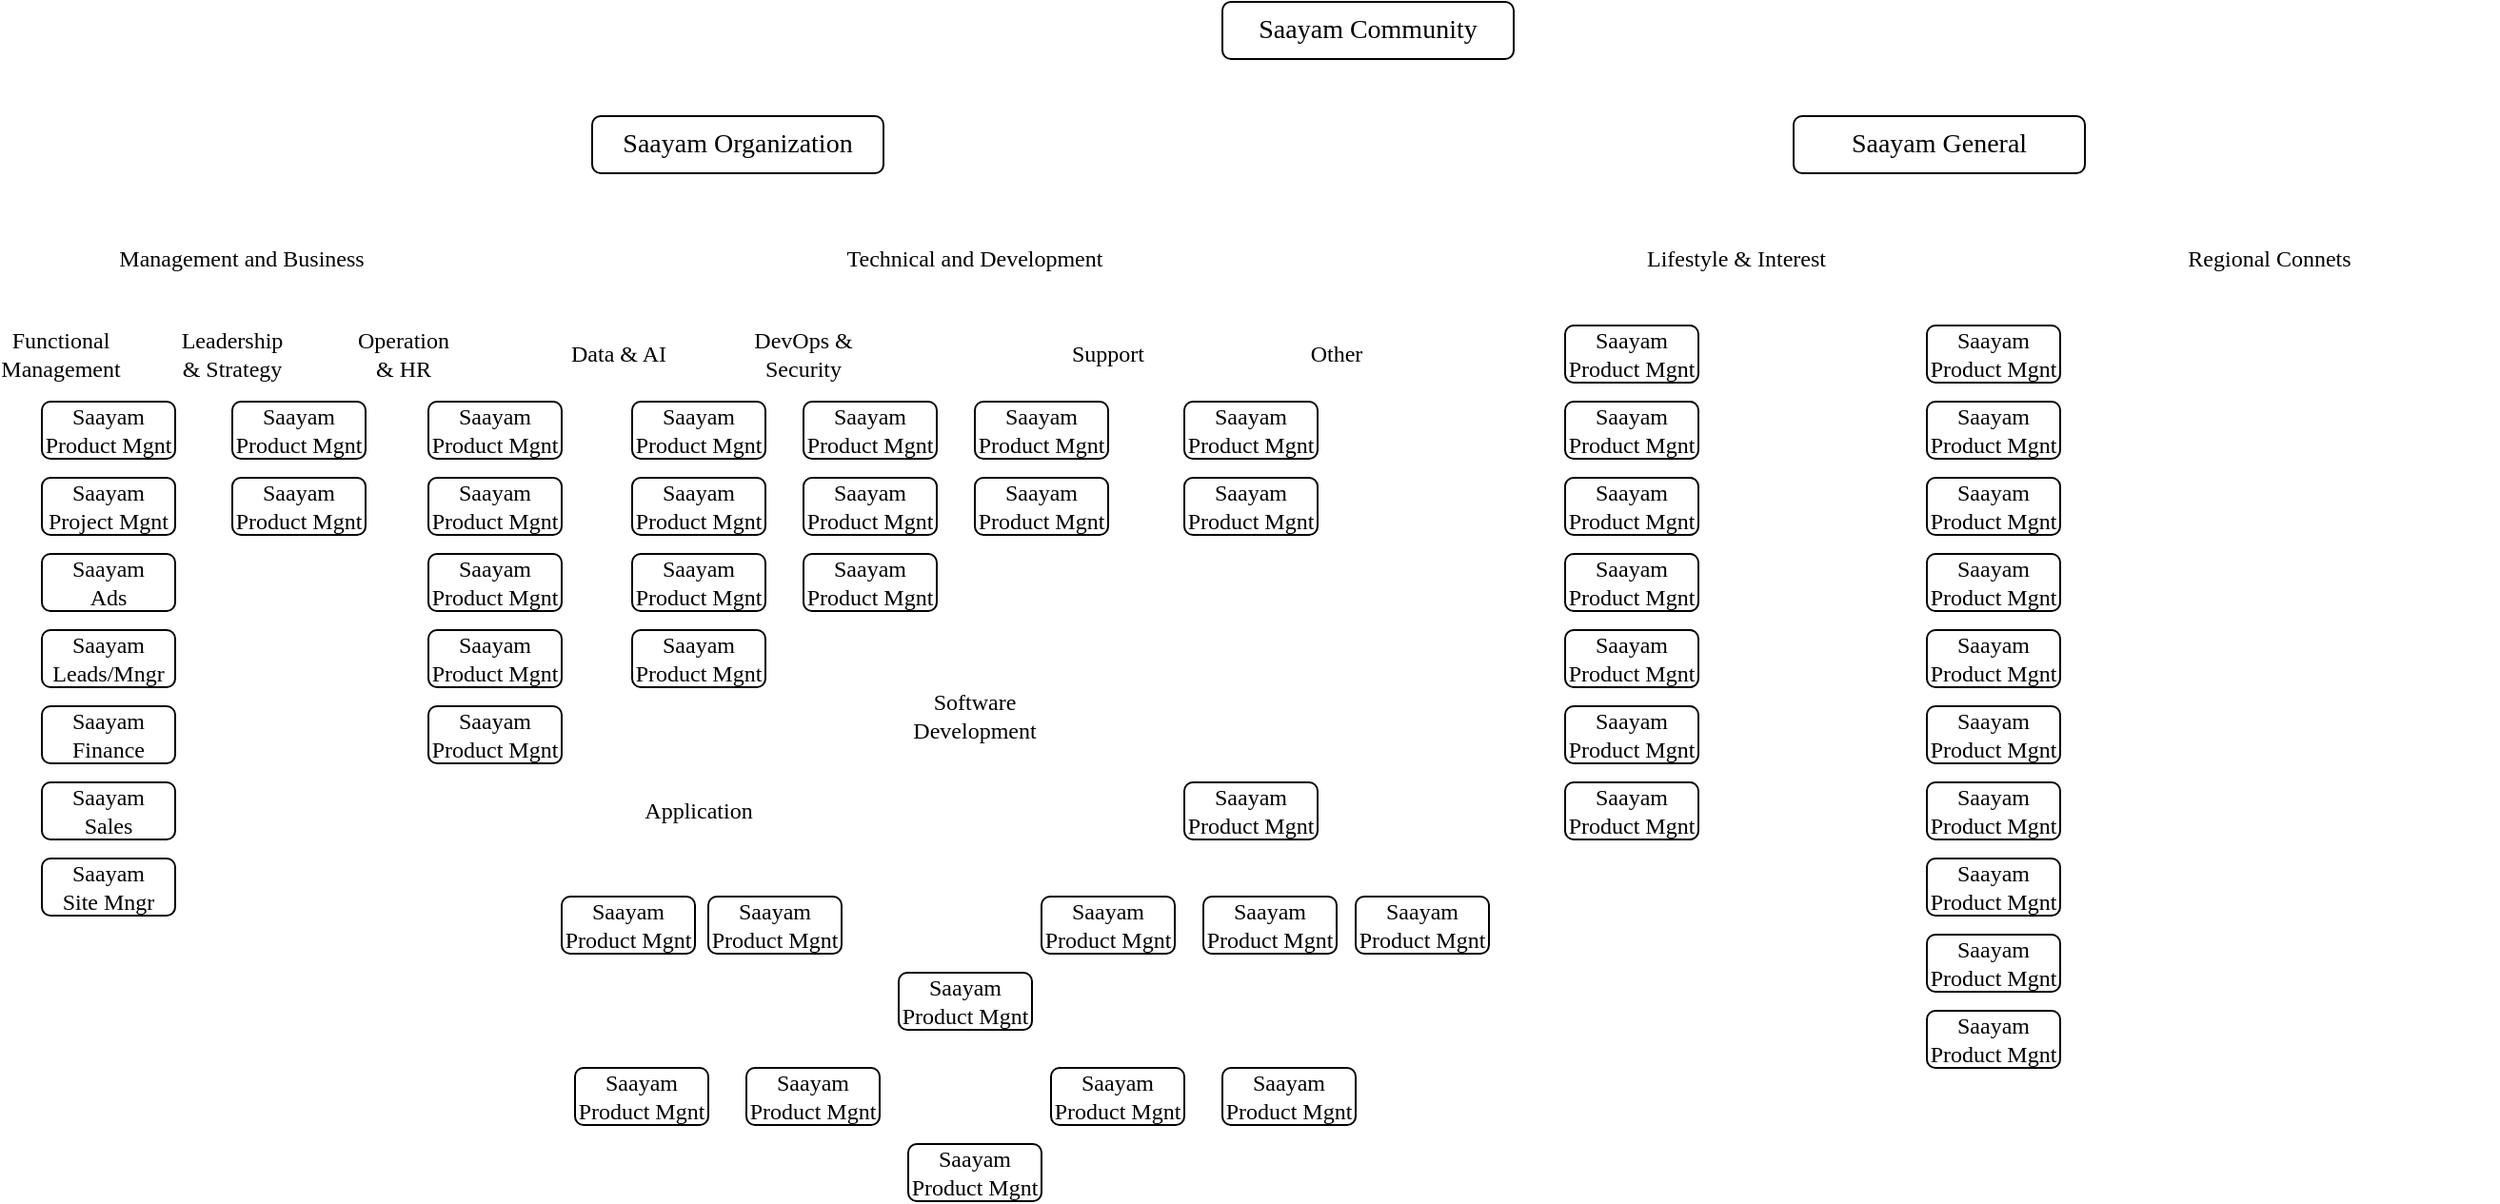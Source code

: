<mxfile version="26.0.16">
  <diagram name="Page-1" id="faPXwKlG1Smw7G1Jm4VZ">
    <mxGraphModel dx="1181" dy="648" grid="1" gridSize="10" guides="1" tooltips="1" connect="1" arrows="1" fold="1" page="1" pageScale="1" pageWidth="850" pageHeight="1100" math="0" shadow="0">
      <root>
        <mxCell id="0" />
        <mxCell id="1" parent="0" />
        <mxCell id="sFwRKjwJQ-JgnLV3PxY7-1" value="&lt;font&gt;Saayam Organization&lt;/font&gt;" style="rounded=1;whiteSpace=wrap;html=1;fontFamily=Times New Roman;fontSize=14;labelBackgroundColor=none;" parent="1" vertex="1">
          <mxGeometry x="349" y="80" width="153" height="30" as="geometry" />
        </mxCell>
        <mxCell id="sFwRKjwJQ-JgnLV3PxY7-4" value="Management and Business" style="text;html=1;align=center;verticalAlign=middle;whiteSpace=wrap;rounded=0;fontFamily=Times New Roman;labelBackgroundColor=none;" parent="1" vertex="1">
          <mxGeometry x="90" y="140" width="150" height="30" as="geometry" />
        </mxCell>
        <mxCell id="sFwRKjwJQ-JgnLV3PxY7-5" value="Technical and Development" style="text;html=1;align=center;verticalAlign=middle;whiteSpace=wrap;rounded=0;fontFamily=Times New Roman;labelBackgroundColor=none;" parent="1" vertex="1">
          <mxGeometry x="430" y="140" width="240" height="30" as="geometry" />
        </mxCell>
        <mxCell id="sFwRKjwJQ-JgnLV3PxY7-6" value="Leadership &amp;amp; Strategy" style="text;html=1;align=center;verticalAlign=middle;whiteSpace=wrap;rounded=0;fontFamily=Times New Roman;labelBackgroundColor=none;" parent="1" vertex="1">
          <mxGeometry x="130" y="190" width="60" height="30" as="geometry" />
        </mxCell>
        <mxCell id="sFwRKjwJQ-JgnLV3PxY7-7" value="Operation &amp;amp; HR" style="text;html=1;align=center;verticalAlign=middle;whiteSpace=wrap;rounded=0;fontFamily=Times New Roman;labelBackgroundColor=none;" parent="1" vertex="1">
          <mxGeometry x="220" y="190" width="60" height="30" as="geometry" />
        </mxCell>
        <mxCell id="sFwRKjwJQ-JgnLV3PxY7-8" value="Functional Management" style="text;html=1;align=center;verticalAlign=middle;whiteSpace=wrap;rounded=0;fontFamily=Times New Roman;labelBackgroundColor=none;" parent="1" vertex="1">
          <mxGeometry x="40" y="190" width="60" height="30" as="geometry" />
        </mxCell>
        <mxCell id="sFwRKjwJQ-JgnLV3PxY7-9" value="Saayam&lt;br&gt;Product Mgnt" style="rounded=1;whiteSpace=wrap;html=1;fontFamily=Times New Roman;labelBackgroundColor=none;" parent="1" vertex="1">
          <mxGeometry x="60" y="230" width="70" height="30" as="geometry" />
        </mxCell>
        <mxCell id="sFwRKjwJQ-JgnLV3PxY7-10" value="Saayam&lt;br&gt;Project Mgnt" style="rounded=1;whiteSpace=wrap;html=1;fontFamily=Times New Roman;labelBackgroundColor=none;" parent="1" vertex="1">
          <mxGeometry x="60" y="270" width="70" height="30" as="geometry" />
        </mxCell>
        <mxCell id="sFwRKjwJQ-JgnLV3PxY7-11" value="Saayam&lt;br&gt;Ads" style="rounded=1;whiteSpace=wrap;html=1;fontFamily=Times New Roman;labelBackgroundColor=none;" parent="1" vertex="1">
          <mxGeometry x="60" y="310" width="70" height="30" as="geometry" />
        </mxCell>
        <mxCell id="sFwRKjwJQ-JgnLV3PxY7-12" value="Saayam&lt;br&gt;Leads/Mngr" style="rounded=1;whiteSpace=wrap;html=1;fontFamily=Times New Roman;labelBackgroundColor=none;" parent="1" vertex="1">
          <mxGeometry x="60" y="350" width="70" height="30" as="geometry" />
        </mxCell>
        <mxCell id="sFwRKjwJQ-JgnLV3PxY7-13" value="Saayam&lt;br&gt;Finance" style="rounded=1;whiteSpace=wrap;html=1;fontFamily=Times New Roman;labelBackgroundColor=none;" parent="1" vertex="1">
          <mxGeometry x="60" y="390" width="70" height="30" as="geometry" />
        </mxCell>
        <mxCell id="sFwRKjwJQ-JgnLV3PxY7-15" value="Saayam&lt;br&gt;Sales" style="rounded=1;whiteSpace=wrap;html=1;fontFamily=Times New Roman;labelBackgroundColor=none;" parent="1" vertex="1">
          <mxGeometry x="60" y="430" width="70" height="30" as="geometry" />
        </mxCell>
        <mxCell id="sFwRKjwJQ-JgnLV3PxY7-16" value="Saayam&lt;br&gt;Site Mngr" style="rounded=1;whiteSpace=wrap;html=1;fontFamily=Times New Roman;labelBackgroundColor=none;" parent="1" vertex="1">
          <mxGeometry x="60" y="470" width="70" height="30" as="geometry" />
        </mxCell>
        <mxCell id="jOLVGYb07EAdvfGywx12-9" value="Saayam&lt;br&gt;Product Mgnt" style="rounded=1;whiteSpace=wrap;html=1;fontFamily=Times New Roman;labelBackgroundColor=none;" vertex="1" parent="1">
          <mxGeometry x="160" y="230" width="70" height="30" as="geometry" />
        </mxCell>
        <mxCell id="jOLVGYb07EAdvfGywx12-10" value="Saayam&lt;br&gt;Product Mgnt" style="rounded=1;whiteSpace=wrap;html=1;fontFamily=Times New Roman;labelBackgroundColor=none;" vertex="1" parent="1">
          <mxGeometry x="263" y="230" width="70" height="30" as="geometry" />
        </mxCell>
        <mxCell id="jOLVGYb07EAdvfGywx12-11" value="Saayam&lt;br&gt;Product Mgnt" style="rounded=1;whiteSpace=wrap;html=1;fontFamily=Times New Roman;labelBackgroundColor=none;" vertex="1" parent="1">
          <mxGeometry x="160" y="270" width="70" height="30" as="geometry" />
        </mxCell>
        <mxCell id="jOLVGYb07EAdvfGywx12-12" value="Saayam&lt;br&gt;Product Mgnt" style="rounded=1;whiteSpace=wrap;html=1;fontFamily=Times New Roman;labelBackgroundColor=none;" vertex="1" parent="1">
          <mxGeometry x="263" y="270" width="70" height="30" as="geometry" />
        </mxCell>
        <mxCell id="jOLVGYb07EAdvfGywx12-13" value="Saayam&lt;br&gt;Product Mgnt" style="rounded=1;whiteSpace=wrap;html=1;fontFamily=Times New Roman;labelBackgroundColor=none;" vertex="1" parent="1">
          <mxGeometry x="263" y="310" width="70" height="30" as="geometry" />
        </mxCell>
        <mxCell id="jOLVGYb07EAdvfGywx12-14" value="Saayam&lt;br&gt;Product Mgnt" style="rounded=1;whiteSpace=wrap;html=1;fontFamily=Times New Roman;labelBackgroundColor=none;" vertex="1" parent="1">
          <mxGeometry x="263" y="350" width="70" height="30" as="geometry" />
        </mxCell>
        <mxCell id="jOLVGYb07EAdvfGywx12-15" value="Saayam&lt;br&gt;Product Mgnt" style="rounded=1;whiteSpace=wrap;html=1;fontFamily=Times New Roman;labelBackgroundColor=none;" vertex="1" parent="1">
          <mxGeometry x="263" y="390" width="70" height="30" as="geometry" />
        </mxCell>
        <mxCell id="jOLVGYb07EAdvfGywx12-16" value="&lt;font&gt;Saayam Community&lt;/font&gt;" style="rounded=1;whiteSpace=wrap;html=1;fontFamily=Times New Roman;fontSize=14;labelBackgroundColor=none;" vertex="1" parent="1">
          <mxGeometry x="680" y="20" width="153" height="30" as="geometry" />
        </mxCell>
        <mxCell id="jOLVGYb07EAdvfGywx12-17" value="&lt;font&gt;Saayam General&lt;/font&gt;" style="rounded=1;whiteSpace=wrap;html=1;fontFamily=Times New Roman;fontSize=14;labelBackgroundColor=none;" vertex="1" parent="1">
          <mxGeometry x="980" y="80" width="153" height="30" as="geometry" />
        </mxCell>
        <mxCell id="jOLVGYb07EAdvfGywx12-18" value="Saayam&lt;br&gt;Product Mgnt" style="rounded=1;whiteSpace=wrap;html=1;fontFamily=Times New Roman;labelBackgroundColor=none;" vertex="1" parent="1">
          <mxGeometry x="370" y="230" width="70" height="30" as="geometry" />
        </mxCell>
        <mxCell id="jOLVGYb07EAdvfGywx12-19" value="Saayam&lt;br&gt;Product Mgnt" style="rounded=1;whiteSpace=wrap;html=1;fontFamily=Times New Roman;labelBackgroundColor=none;" vertex="1" parent="1">
          <mxGeometry x="370" y="270" width="70" height="30" as="geometry" />
        </mxCell>
        <mxCell id="jOLVGYb07EAdvfGywx12-20" value="Saayam&lt;br&gt;Product Mgnt" style="rounded=1;whiteSpace=wrap;html=1;fontFamily=Times New Roman;labelBackgroundColor=none;" vertex="1" parent="1">
          <mxGeometry x="370" y="310" width="70" height="30" as="geometry" />
        </mxCell>
        <mxCell id="jOLVGYb07EAdvfGywx12-21" value="Data &amp;amp; AI" style="text;html=1;align=center;verticalAlign=middle;whiteSpace=wrap;rounded=0;fontFamily=Times New Roman;labelBackgroundColor=none;" vertex="1" parent="1">
          <mxGeometry x="333" y="190" width="60" height="30" as="geometry" />
        </mxCell>
        <mxCell id="jOLVGYb07EAdvfGywx12-22" value="Other" style="text;html=1;align=center;verticalAlign=middle;whiteSpace=wrap;rounded=0;fontFamily=Times New Roman;labelBackgroundColor=none;" vertex="1" parent="1">
          <mxGeometry x="710" y="190" width="60" height="30" as="geometry" />
        </mxCell>
        <mxCell id="jOLVGYb07EAdvfGywx12-23" value="DevOps &amp;amp; Security" style="text;html=1;align=center;verticalAlign=middle;whiteSpace=wrap;rounded=0;fontFamily=Times New Roman;labelBackgroundColor=none;" vertex="1" parent="1">
          <mxGeometry x="430" y="190" width="60" height="30" as="geometry" />
        </mxCell>
        <mxCell id="jOLVGYb07EAdvfGywx12-24" value="Support" style="text;html=1;align=center;verticalAlign=middle;whiteSpace=wrap;rounded=0;fontFamily=Times New Roman;labelBackgroundColor=none;" vertex="1" parent="1">
          <mxGeometry x="590" y="190" width="60" height="30" as="geometry" />
        </mxCell>
        <mxCell id="jOLVGYb07EAdvfGywx12-26" value="Saayam&lt;br&gt;Product Mgnt" style="rounded=1;whiteSpace=wrap;html=1;fontFamily=Times New Roman;labelBackgroundColor=none;" vertex="1" parent="1">
          <mxGeometry x="370" y="350" width="70" height="30" as="geometry" />
        </mxCell>
        <mxCell id="jOLVGYb07EAdvfGywx12-27" value="Saayam&lt;br&gt;Product Mgnt" style="rounded=1;whiteSpace=wrap;html=1;fontFamily=Times New Roman;labelBackgroundColor=none;" vertex="1" parent="1">
          <mxGeometry x="460" y="230" width="70" height="30" as="geometry" />
        </mxCell>
        <mxCell id="jOLVGYb07EAdvfGywx12-28" value="Saayam&lt;br&gt;Product Mgnt" style="rounded=1;whiteSpace=wrap;html=1;fontFamily=Times New Roman;labelBackgroundColor=none;" vertex="1" parent="1">
          <mxGeometry x="460" y="270" width="70" height="30" as="geometry" />
        </mxCell>
        <mxCell id="jOLVGYb07EAdvfGywx12-29" value="Saayam&lt;br&gt;Product Mgnt" style="rounded=1;whiteSpace=wrap;html=1;fontFamily=Times New Roman;labelBackgroundColor=none;" vertex="1" parent="1">
          <mxGeometry x="460" y="310" width="70" height="30" as="geometry" />
        </mxCell>
        <mxCell id="jOLVGYb07EAdvfGywx12-30" value="Saayam&lt;br&gt;Product Mgnt" style="rounded=1;whiteSpace=wrap;html=1;fontFamily=Times New Roman;labelBackgroundColor=none;" vertex="1" parent="1">
          <mxGeometry x="550" y="230" width="70" height="30" as="geometry" />
        </mxCell>
        <mxCell id="jOLVGYb07EAdvfGywx12-31" value="Saayam&lt;br&gt;Product Mgnt" style="rounded=1;whiteSpace=wrap;html=1;fontFamily=Times New Roman;labelBackgroundColor=none;" vertex="1" parent="1">
          <mxGeometry x="550" y="270" width="70" height="30" as="geometry" />
        </mxCell>
        <mxCell id="jOLVGYb07EAdvfGywx12-32" value="Saayam&lt;br&gt;Product Mgnt" style="rounded=1;whiteSpace=wrap;html=1;fontFamily=Times New Roman;labelBackgroundColor=none;" vertex="1" parent="1">
          <mxGeometry x="660" y="230" width="70" height="30" as="geometry" />
        </mxCell>
        <mxCell id="jOLVGYb07EAdvfGywx12-33" value="Saayam&lt;br&gt;Product Mgnt" style="rounded=1;whiteSpace=wrap;html=1;fontFamily=Times New Roman;labelBackgroundColor=none;" vertex="1" parent="1">
          <mxGeometry x="660" y="270" width="70" height="30" as="geometry" />
        </mxCell>
        <mxCell id="jOLVGYb07EAdvfGywx12-35" value="Software Development" style="text;html=1;align=center;verticalAlign=middle;whiteSpace=wrap;rounded=0;fontFamily=Times New Roman;labelBackgroundColor=none;" vertex="1" parent="1">
          <mxGeometry x="520" y="380" width="60" height="30" as="geometry" />
        </mxCell>
        <mxCell id="jOLVGYb07EAdvfGywx12-36" value="Application" style="text;html=1;align=center;verticalAlign=middle;whiteSpace=wrap;rounded=0;fontFamily=Times New Roman;labelBackgroundColor=none;" vertex="1" parent="1">
          <mxGeometry x="375" y="430" width="60" height="30" as="geometry" />
        </mxCell>
        <mxCell id="jOLVGYb07EAdvfGywx12-37" value="Saayam&lt;br&gt;Product Mgnt" style="rounded=1;whiteSpace=wrap;html=1;fontFamily=Times New Roman;labelBackgroundColor=none;" vertex="1" parent="1">
          <mxGeometry x="333" y="490" width="70" height="30" as="geometry" />
        </mxCell>
        <mxCell id="jOLVGYb07EAdvfGywx12-38" value="Saayam&lt;br&gt;Product Mgnt" style="rounded=1;whiteSpace=wrap;html=1;fontFamily=Times New Roman;labelBackgroundColor=none;" vertex="1" parent="1">
          <mxGeometry x="410" y="490" width="70" height="30" as="geometry" />
        </mxCell>
        <mxCell id="jOLVGYb07EAdvfGywx12-39" value="Saayam&lt;br&gt;Product Mgnt" style="rounded=1;whiteSpace=wrap;html=1;fontFamily=Times New Roman;labelBackgroundColor=none;" vertex="1" parent="1">
          <mxGeometry x="510" y="530" width="70" height="30" as="geometry" />
        </mxCell>
        <mxCell id="jOLVGYb07EAdvfGywx12-40" value="Saayam&lt;br&gt;Product Mgnt" style="rounded=1;whiteSpace=wrap;html=1;fontFamily=Times New Roman;labelBackgroundColor=none;" vertex="1" parent="1">
          <mxGeometry x="660" y="430" width="70" height="30" as="geometry" />
        </mxCell>
        <mxCell id="jOLVGYb07EAdvfGywx12-41" value="Saayam&lt;br&gt;Product Mgnt" style="rounded=1;whiteSpace=wrap;html=1;fontFamily=Times New Roman;labelBackgroundColor=none;" vertex="1" parent="1">
          <mxGeometry x="340" y="580" width="70" height="30" as="geometry" />
        </mxCell>
        <mxCell id="jOLVGYb07EAdvfGywx12-43" value="Saayam&lt;br&gt;Product Mgnt" style="rounded=1;whiteSpace=wrap;html=1;fontFamily=Times New Roman;labelBackgroundColor=none;" vertex="1" parent="1">
          <mxGeometry x="430" y="580" width="70" height="30" as="geometry" />
        </mxCell>
        <mxCell id="jOLVGYb07EAdvfGywx12-44" value="Saayam&lt;br&gt;Product Mgnt" style="rounded=1;whiteSpace=wrap;html=1;fontFamily=Times New Roman;labelBackgroundColor=none;" vertex="1" parent="1">
          <mxGeometry x="515" y="620" width="70" height="30" as="geometry" />
        </mxCell>
        <mxCell id="jOLVGYb07EAdvfGywx12-45" value="Saayam&lt;br&gt;Product Mgnt" style="rounded=1;whiteSpace=wrap;html=1;fontFamily=Times New Roman;labelBackgroundColor=none;" vertex="1" parent="1">
          <mxGeometry x="590" y="580" width="70" height="30" as="geometry" />
        </mxCell>
        <mxCell id="jOLVGYb07EAdvfGywx12-46" value="Saayam&lt;br&gt;Product Mgnt" style="rounded=1;whiteSpace=wrap;html=1;fontFamily=Times New Roman;labelBackgroundColor=none;" vertex="1" parent="1">
          <mxGeometry x="680" y="580" width="70" height="30" as="geometry" />
        </mxCell>
        <mxCell id="jOLVGYb07EAdvfGywx12-47" value="Saayam&lt;br&gt;Product Mgnt" style="rounded=1;whiteSpace=wrap;html=1;fontFamily=Times New Roman;labelBackgroundColor=none;" vertex="1" parent="1">
          <mxGeometry x="585" y="490" width="70" height="30" as="geometry" />
        </mxCell>
        <mxCell id="jOLVGYb07EAdvfGywx12-48" value="Saayam&lt;br&gt;Product Mgnt" style="rounded=1;whiteSpace=wrap;html=1;fontFamily=Times New Roman;labelBackgroundColor=none;" vertex="1" parent="1">
          <mxGeometry x="670" y="490" width="70" height="30" as="geometry" />
        </mxCell>
        <mxCell id="jOLVGYb07EAdvfGywx12-49" value="Saayam&lt;br&gt;Product Mgnt" style="rounded=1;whiteSpace=wrap;html=1;fontFamily=Times New Roman;labelBackgroundColor=none;" vertex="1" parent="1">
          <mxGeometry x="750" y="490" width="70" height="30" as="geometry" />
        </mxCell>
        <mxCell id="jOLVGYb07EAdvfGywx12-50" value="Lifestyle &amp;amp; Interest" style="text;html=1;align=center;verticalAlign=middle;whiteSpace=wrap;rounded=0;fontFamily=Times New Roman;labelBackgroundColor=none;" vertex="1" parent="1">
          <mxGeometry x="830" y="140" width="240" height="30" as="geometry" />
        </mxCell>
        <mxCell id="jOLVGYb07EAdvfGywx12-51" value="Regional Connets" style="text;html=1;align=center;verticalAlign=middle;whiteSpace=wrap;rounded=0;fontFamily=Times New Roman;labelBackgroundColor=none;" vertex="1" parent="1">
          <mxGeometry x="1110" y="140" width="240" height="30" as="geometry" />
        </mxCell>
        <mxCell id="jOLVGYb07EAdvfGywx12-54" value="Saayam&lt;br&gt;Product Mgnt" style="rounded=1;whiteSpace=wrap;html=1;fontFamily=Times New Roman;labelBackgroundColor=none;" vertex="1" parent="1">
          <mxGeometry x="860" y="190" width="70" height="30" as="geometry" />
        </mxCell>
        <mxCell id="jOLVGYb07EAdvfGywx12-55" value="Saayam&lt;br&gt;Product Mgnt" style="rounded=1;whiteSpace=wrap;html=1;fontFamily=Times New Roman;labelBackgroundColor=none;" vertex="1" parent="1">
          <mxGeometry x="860" y="230" width="70" height="30" as="geometry" />
        </mxCell>
        <mxCell id="jOLVGYb07EAdvfGywx12-56" value="Saayam&lt;br&gt;Product Mgnt" style="rounded=1;whiteSpace=wrap;html=1;fontFamily=Times New Roman;labelBackgroundColor=none;" vertex="1" parent="1">
          <mxGeometry x="860" y="270" width="70" height="30" as="geometry" />
        </mxCell>
        <mxCell id="jOLVGYb07EAdvfGywx12-57" value="Saayam&lt;br&gt;Product Mgnt" style="rounded=1;whiteSpace=wrap;html=1;fontFamily=Times New Roman;labelBackgroundColor=none;" vertex="1" parent="1">
          <mxGeometry x="860" y="310" width="70" height="30" as="geometry" />
        </mxCell>
        <mxCell id="jOLVGYb07EAdvfGywx12-58" value="Saayam&lt;br&gt;Product Mgnt" style="rounded=1;whiteSpace=wrap;html=1;fontFamily=Times New Roman;labelBackgroundColor=none;" vertex="1" parent="1">
          <mxGeometry x="860" y="350" width="70" height="30" as="geometry" />
        </mxCell>
        <mxCell id="jOLVGYb07EAdvfGywx12-59" value="Saayam&lt;br&gt;Product Mgnt" style="rounded=1;whiteSpace=wrap;html=1;fontFamily=Times New Roman;labelBackgroundColor=none;" vertex="1" parent="1">
          <mxGeometry x="860" y="390" width="70" height="30" as="geometry" />
        </mxCell>
        <mxCell id="jOLVGYb07EAdvfGywx12-60" value="Saayam&lt;br&gt;Product Mgnt" style="rounded=1;whiteSpace=wrap;html=1;fontFamily=Times New Roman;labelBackgroundColor=none;" vertex="1" parent="1">
          <mxGeometry x="860" y="430" width="70" height="30" as="geometry" />
        </mxCell>
        <mxCell id="jOLVGYb07EAdvfGywx12-61" value="Saayam&lt;br&gt;Product Mgnt" style="rounded=1;whiteSpace=wrap;html=1;fontFamily=Times New Roman;labelBackgroundColor=none;" vertex="1" parent="1">
          <mxGeometry x="1050" y="190" width="70" height="30" as="geometry" />
        </mxCell>
        <mxCell id="jOLVGYb07EAdvfGywx12-62" value="Saayam&lt;br&gt;Product Mgnt" style="rounded=1;whiteSpace=wrap;html=1;fontFamily=Times New Roman;labelBackgroundColor=none;" vertex="1" parent="1">
          <mxGeometry x="1050" y="230" width="70" height="30" as="geometry" />
        </mxCell>
        <mxCell id="jOLVGYb07EAdvfGywx12-63" value="Saayam&lt;br&gt;Product Mgnt" style="rounded=1;whiteSpace=wrap;html=1;fontFamily=Times New Roman;labelBackgroundColor=none;" vertex="1" parent="1">
          <mxGeometry x="1050" y="270" width="70" height="30" as="geometry" />
        </mxCell>
        <mxCell id="jOLVGYb07EAdvfGywx12-64" value="Saayam&lt;br&gt;Product Mgnt" style="rounded=1;whiteSpace=wrap;html=1;fontFamily=Times New Roman;labelBackgroundColor=none;" vertex="1" parent="1">
          <mxGeometry x="1050" y="310" width="70" height="30" as="geometry" />
        </mxCell>
        <mxCell id="jOLVGYb07EAdvfGywx12-65" value="Saayam&lt;br&gt;Product Mgnt" style="rounded=1;whiteSpace=wrap;html=1;fontFamily=Times New Roman;labelBackgroundColor=none;" vertex="1" parent="1">
          <mxGeometry x="1050" y="350" width="70" height="30" as="geometry" />
        </mxCell>
        <mxCell id="jOLVGYb07EAdvfGywx12-66" value="Saayam&lt;br&gt;Product Mgnt" style="rounded=1;whiteSpace=wrap;html=1;fontFamily=Times New Roman;labelBackgroundColor=none;" vertex="1" parent="1">
          <mxGeometry x="1050" y="390" width="70" height="30" as="geometry" />
        </mxCell>
        <mxCell id="jOLVGYb07EAdvfGywx12-67" value="Saayam&lt;br&gt;Product Mgnt" style="rounded=1;whiteSpace=wrap;html=1;fontFamily=Times New Roman;labelBackgroundColor=none;" vertex="1" parent="1">
          <mxGeometry x="1050" y="430" width="70" height="30" as="geometry" />
        </mxCell>
        <mxCell id="jOLVGYb07EAdvfGywx12-68" value="Saayam&lt;br&gt;Product Mgnt" style="rounded=1;whiteSpace=wrap;html=1;fontFamily=Times New Roman;labelBackgroundColor=none;" vertex="1" parent="1">
          <mxGeometry x="1050" y="470" width="70" height="30" as="geometry" />
        </mxCell>
        <mxCell id="jOLVGYb07EAdvfGywx12-69" value="Saayam&lt;br&gt;Product Mgnt" style="rounded=1;whiteSpace=wrap;html=1;fontFamily=Times New Roman;labelBackgroundColor=none;" vertex="1" parent="1">
          <mxGeometry x="1050" y="510" width="70" height="30" as="geometry" />
        </mxCell>
        <mxCell id="jOLVGYb07EAdvfGywx12-70" value="Saayam&lt;br&gt;Product Mgnt" style="rounded=1;whiteSpace=wrap;html=1;fontFamily=Times New Roman;labelBackgroundColor=none;" vertex="1" parent="1">
          <mxGeometry x="1050" y="550" width="70" height="30" as="geometry" />
        </mxCell>
      </root>
    </mxGraphModel>
  </diagram>
</mxfile>
